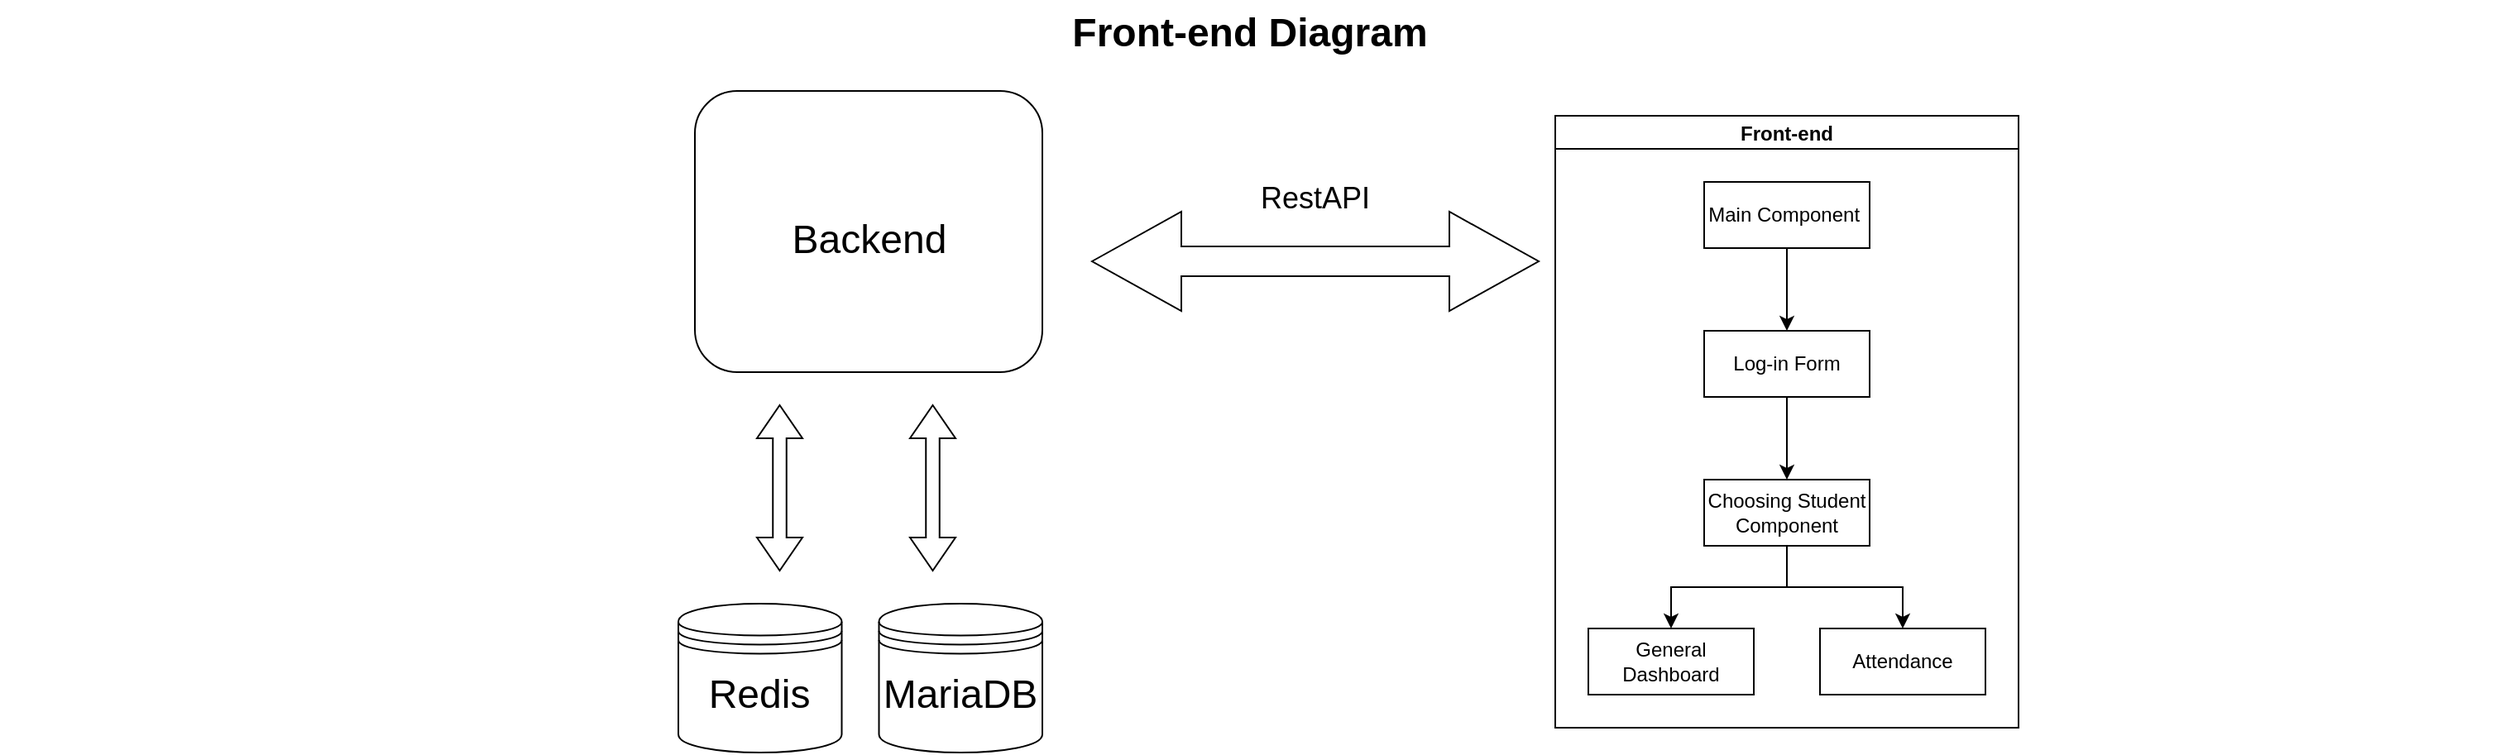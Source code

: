 <mxfile version="15.8.8" type="device"><diagram name="Page-1" id="929967ad-93f9-6ef4-fab6-5d389245f69c"><mxGraphModel dx="3695.5" dy="788" grid="1" gridSize="10" guides="1" tooltips="1" connect="1" arrows="1" fold="1" page="1" pageScale="1.5" pageWidth="1169" pageHeight="826" background="none" math="0" shadow="0"><root><mxCell id="0" style=";html=1;"/><mxCell id="1" style=";html=1;" parent="0"/><mxCell id="1672d66443f91eb5-23" value="Front-end Diagram" style="text;strokeColor=none;fillColor=none;html=1;fontSize=24;fontStyle=1;verticalAlign=middle;align=center;" parent="1" vertex="1"><mxGeometry x="-220" y="50" width="1510" height="40" as="geometry"/></mxCell><mxCell id="Aqk1H5GiVdFGnTCn8imm-1" value="Front-end" style="swimlane;startSize=20;horizontal=1;childLayout=treeLayout;horizontalTree=0;resizable=0;containerType=tree;" parent="1" vertex="1"><mxGeometry x="720" y="120" width="280" height="370" as="geometry"/></mxCell><mxCell id="Aqk1H5GiVdFGnTCn8imm-2" value="Main Component&amp;nbsp;" style="whiteSpace=wrap;html=1;" parent="Aqk1H5GiVdFGnTCn8imm-1" vertex="1"><mxGeometry x="90" y="40" width="100" height="40" as="geometry"/></mxCell><mxCell id="Aqk1H5GiVdFGnTCn8imm-7" value="" style="edgeStyle=elbowEdgeStyle;elbow=vertical;html=1;rounded=0;" parent="Aqk1H5GiVdFGnTCn8imm-1" source="Aqk1H5GiVdFGnTCn8imm-2" target="Aqk1H5GiVdFGnTCn8imm-8" edge="1"><mxGeometry relative="1" as="geometry"><mxPoint x="150" y="250" as="sourcePoint"/></mxGeometry></mxCell><mxCell id="Aqk1H5GiVdFGnTCn8imm-8" value="Log-in Form" style="whiteSpace=wrap;html=1;" parent="Aqk1H5GiVdFGnTCn8imm-1" vertex="1"><mxGeometry x="90" y="130" width="100" height="40" as="geometry"/></mxCell><mxCell id="Aqk1H5GiVdFGnTCn8imm-13" value="" style="edgeStyle=elbowEdgeStyle;elbow=vertical;html=1;rounded=0;" parent="Aqk1H5GiVdFGnTCn8imm-1" source="Aqk1H5GiVdFGnTCn8imm-8" target="Aqk1H5GiVdFGnTCn8imm-14" edge="1"><mxGeometry relative="1" as="geometry"><mxPoint x="720" y="220" as="sourcePoint"/></mxGeometry></mxCell><mxCell id="Aqk1H5GiVdFGnTCn8imm-14" value="Choosing Student&lt;br&gt;Component" style="whiteSpace=wrap;html=1;" parent="Aqk1H5GiVdFGnTCn8imm-1" vertex="1"><mxGeometry x="90" y="220" width="100" height="40" as="geometry"/></mxCell><mxCell id="Aqk1H5GiVdFGnTCn8imm-15" value="" style="edgeStyle=elbowEdgeStyle;elbow=vertical;html=1;rounded=0;" parent="Aqk1H5GiVdFGnTCn8imm-1" source="Aqk1H5GiVdFGnTCn8imm-14" target="Aqk1H5GiVdFGnTCn8imm-16" edge="1"><mxGeometry relative="1" as="geometry"><mxPoint x="720" y="310" as="sourcePoint"/></mxGeometry></mxCell><mxCell id="Aqk1H5GiVdFGnTCn8imm-16" value="General Dashboard" style="whiteSpace=wrap;html=1;" parent="Aqk1H5GiVdFGnTCn8imm-1" vertex="1"><mxGeometry x="20" y="310" width="100" height="40" as="geometry"/></mxCell><mxCell id="Aqk1H5GiVdFGnTCn8imm-17" value="" style="edgeStyle=elbowEdgeStyle;elbow=vertical;html=1;rounded=0;" parent="Aqk1H5GiVdFGnTCn8imm-1" source="Aqk1H5GiVdFGnTCn8imm-14" target="Aqk1H5GiVdFGnTCn8imm-18" edge="1"><mxGeometry relative="1" as="geometry"><mxPoint x="720" y="400" as="sourcePoint"/></mxGeometry></mxCell><mxCell id="Aqk1H5GiVdFGnTCn8imm-18" value="Attendance" style="whiteSpace=wrap;html=1;" parent="Aqk1H5GiVdFGnTCn8imm-1" vertex="1"><mxGeometry x="160" y="310" width="100" height="40" as="geometry"/></mxCell><mxCell id="Aqk1H5GiVdFGnTCn8imm-19" value="" style="shape=doubleArrow;whiteSpace=wrap;html=1;" parent="1" vertex="1"><mxGeometry x="440" y="178" width="270" height="60" as="geometry"/></mxCell><mxCell id="Aqk1H5GiVdFGnTCn8imm-20" value="&lt;font style=&quot;font-size: 18px&quot;&gt;RestAPI&lt;/font&gt;" style="text;html=1;strokeColor=none;fillColor=none;align=center;verticalAlign=middle;whiteSpace=wrap;rounded=0;" parent="1" vertex="1"><mxGeometry x="545" y="155" width="60" height="30" as="geometry"/></mxCell><mxCell id="Aqk1H5GiVdFGnTCn8imm-21" value="" style="rounded=1;whiteSpace=wrap;html=1;" parent="1" vertex="1"><mxGeometry x="200" y="105" width="210" height="170" as="geometry"/></mxCell><mxCell id="Aqk1H5GiVdFGnTCn8imm-22" value="&lt;font style=&quot;font-size: 24px&quot;&gt;Backend&lt;/font&gt;" style="text;html=1;strokeColor=none;fillColor=none;align=center;verticalAlign=middle;whiteSpace=wrap;rounded=0;" parent="1" vertex="1"><mxGeometry x="237.5" y="155" width="135" height="80" as="geometry"/></mxCell><mxCell id="Aqk1H5GiVdFGnTCn8imm-23" value="" style="shape=doubleArrow;whiteSpace=wrap;html=1;fontSize=24;direction=south;" parent="1" vertex="1"><mxGeometry x="330" y="295" width="27.5" height="100" as="geometry"/></mxCell><mxCell id="Aqk1H5GiVdFGnTCn8imm-24" value="" style="shape=doubleArrow;whiteSpace=wrap;html=1;fontSize=24;direction=south;" parent="1" vertex="1"><mxGeometry x="237.5" y="295" width="27.5" height="100" as="geometry"/></mxCell><mxCell id="Aqk1H5GiVdFGnTCn8imm-25" value="" style="shape=datastore;whiteSpace=wrap;html=1;fontSize=24;" parent="1" vertex="1"><mxGeometry x="190" y="415" width="98.75" height="90" as="geometry"/></mxCell><mxCell id="Aqk1H5GiVdFGnTCn8imm-26" value="" style="shape=datastore;whiteSpace=wrap;html=1;fontSize=24;" parent="1" vertex="1"><mxGeometry x="311.25" y="415" width="98.75" height="90" as="geometry"/></mxCell><mxCell id="Aqk1H5GiVdFGnTCn8imm-27" value="Redis" style="text;html=1;strokeColor=none;fillColor=none;align=center;verticalAlign=middle;whiteSpace=wrap;rounded=0;fontSize=24;" parent="1" vertex="1"><mxGeometry x="209.38" y="455" width="60" height="30" as="geometry"/></mxCell><mxCell id="Aqk1H5GiVdFGnTCn8imm-28" value="MariaDB" style="text;html=1;strokeColor=none;fillColor=none;align=center;verticalAlign=middle;whiteSpace=wrap;rounded=0;fontSize=24;" parent="1" vertex="1"><mxGeometry x="330.62" y="455" width="59.38" height="30" as="geometry"/></mxCell></root></mxGraphModel></diagram></mxfile>